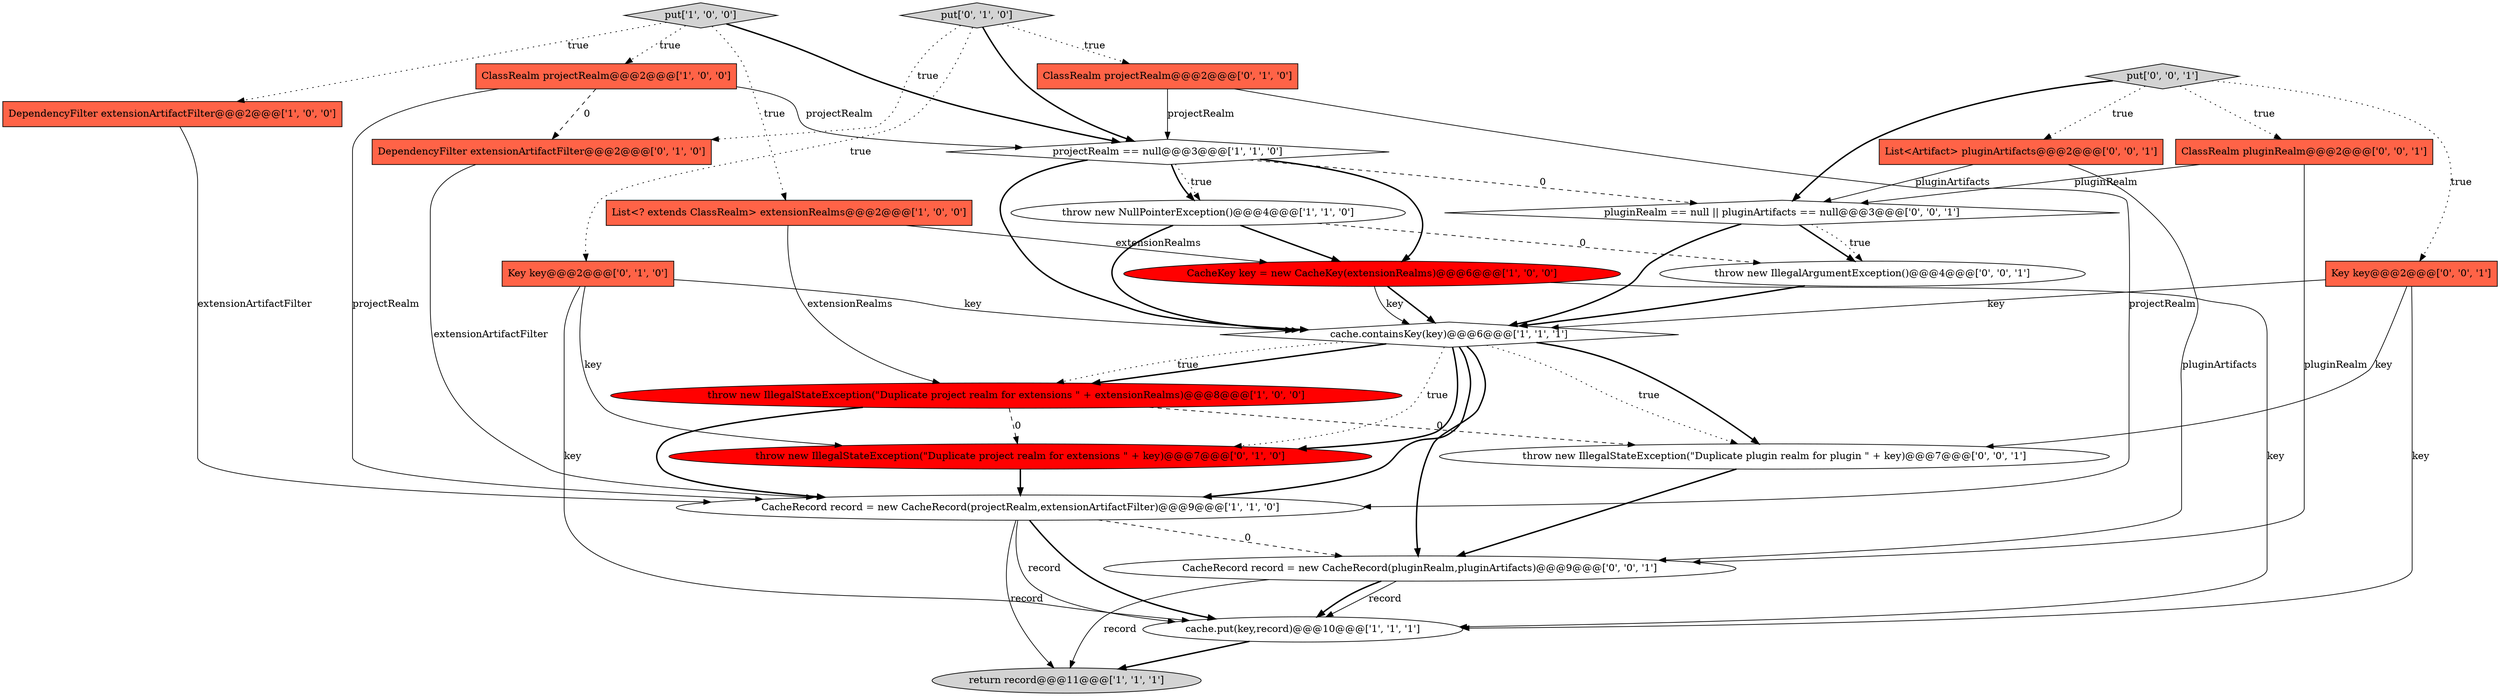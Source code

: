 digraph {
18 [style = filled, label = "pluginRealm == null || pluginArtifacts == null@@@3@@@['0', '0', '1']", fillcolor = white, shape = diamond image = "AAA0AAABBB3BBB"];
19 [style = filled, label = "Key key@@@2@@@['0', '0', '1']", fillcolor = tomato, shape = box image = "AAA0AAABBB3BBB"];
8 [style = filled, label = "CacheRecord record = new CacheRecord(projectRealm,extensionArtifactFilter)@@@9@@@['1', '1', '0']", fillcolor = white, shape = ellipse image = "AAA0AAABBB1BBB"];
4 [style = filled, label = "List<? extends ClassRealm> extensionRealms@@@2@@@['1', '0', '0']", fillcolor = tomato, shape = box image = "AAA0AAABBB1BBB"];
10 [style = filled, label = "return record@@@11@@@['1', '1', '1']", fillcolor = lightgray, shape = ellipse image = "AAA0AAABBB1BBB"];
3 [style = filled, label = "put['1', '0', '0']", fillcolor = lightgray, shape = diamond image = "AAA0AAABBB1BBB"];
2 [style = filled, label = "throw new IllegalStateException(\"Duplicate project realm for extensions \" + extensionRealms)@@@8@@@['1', '0', '0']", fillcolor = red, shape = ellipse image = "AAA1AAABBB1BBB"];
9 [style = filled, label = "cache.containsKey(key)@@@6@@@['1', '1', '1']", fillcolor = white, shape = diamond image = "AAA0AAABBB1BBB"];
7 [style = filled, label = "throw new NullPointerException()@@@4@@@['1', '1', '0']", fillcolor = white, shape = ellipse image = "AAA0AAABBB1BBB"];
20 [style = filled, label = "CacheRecord record = new CacheRecord(pluginRealm,pluginArtifacts)@@@9@@@['0', '0', '1']", fillcolor = white, shape = ellipse image = "AAA0AAABBB3BBB"];
14 [style = filled, label = "DependencyFilter extensionArtifactFilter@@@2@@@['0', '1', '0']", fillcolor = tomato, shape = box image = "AAA1AAABBB2BBB"];
24 [style = filled, label = "throw new IllegalArgumentException()@@@4@@@['0', '0', '1']", fillcolor = white, shape = ellipse image = "AAA0AAABBB3BBB"];
16 [style = filled, label = "throw new IllegalStateException(\"Duplicate project realm for extensions \" + key)@@@7@@@['0', '1', '0']", fillcolor = red, shape = ellipse image = "AAA1AAABBB2BBB"];
5 [style = filled, label = "cache.put(key,record)@@@10@@@['1', '1', '1']", fillcolor = white, shape = ellipse image = "AAA0AAABBB1BBB"];
12 [style = filled, label = "ClassRealm projectRealm@@@2@@@['0', '1', '0']", fillcolor = tomato, shape = box image = "AAA0AAABBB2BBB"];
0 [style = filled, label = "CacheKey key = new CacheKey(extensionRealms)@@@6@@@['1', '0', '0']", fillcolor = red, shape = ellipse image = "AAA1AAABBB1BBB"];
21 [style = filled, label = "put['0', '0', '1']", fillcolor = lightgray, shape = diamond image = "AAA0AAABBB3BBB"];
13 [style = filled, label = "Key key@@@2@@@['0', '1', '0']", fillcolor = tomato, shape = box image = "AAA0AAABBB2BBB"];
11 [style = filled, label = "projectRealm == null@@@3@@@['1', '1', '0']", fillcolor = white, shape = diamond image = "AAA0AAABBB1BBB"];
15 [style = filled, label = "put['0', '1', '0']", fillcolor = lightgray, shape = diamond image = "AAA0AAABBB2BBB"];
23 [style = filled, label = "List<Artifact> pluginArtifacts@@@2@@@['0', '0', '1']", fillcolor = tomato, shape = box image = "AAA0AAABBB3BBB"];
1 [style = filled, label = "DependencyFilter extensionArtifactFilter@@@2@@@['1', '0', '0']", fillcolor = tomato, shape = box image = "AAA0AAABBB1BBB"];
22 [style = filled, label = "throw new IllegalStateException(\"Duplicate plugin realm for plugin \" + key)@@@7@@@['0', '0', '1']", fillcolor = white, shape = ellipse image = "AAA0AAABBB3BBB"];
6 [style = filled, label = "ClassRealm projectRealm@@@2@@@['1', '0', '0']", fillcolor = tomato, shape = box image = "AAA1AAABBB1BBB"];
17 [style = filled, label = "ClassRealm pluginRealm@@@2@@@['0', '0', '1']", fillcolor = tomato, shape = box image = "AAA0AAABBB3BBB"];
9->22 [style = bold, label=""];
4->0 [style = solid, label="extensionRealms"];
11->7 [style = dotted, label="true"];
5->10 [style = bold, label=""];
8->10 [style = solid, label="record"];
0->9 [style = bold, label=""];
18->24 [style = bold, label=""];
6->11 [style = solid, label="projectRealm"];
20->5 [style = solid, label="record"];
16->8 [style = bold, label=""];
9->2 [style = bold, label=""];
24->9 [style = bold, label=""];
18->24 [style = dotted, label="true"];
8->20 [style = dashed, label="0"];
3->11 [style = bold, label=""];
13->5 [style = solid, label="key"];
3->4 [style = dotted, label="true"];
9->20 [style = bold, label=""];
7->0 [style = bold, label=""];
21->17 [style = dotted, label="true"];
13->9 [style = solid, label="key"];
19->9 [style = solid, label="key"];
14->8 [style = solid, label="extensionArtifactFilter"];
3->6 [style = dotted, label="true"];
15->14 [style = dotted, label="true"];
9->8 [style = bold, label=""];
11->9 [style = bold, label=""];
6->14 [style = dashed, label="0"];
20->10 [style = solid, label="record"];
13->16 [style = solid, label="key"];
9->16 [style = bold, label=""];
21->18 [style = bold, label=""];
15->13 [style = dotted, label="true"];
20->5 [style = bold, label=""];
19->5 [style = solid, label="key"];
0->9 [style = solid, label="key"];
7->9 [style = bold, label=""];
11->0 [style = bold, label=""];
11->18 [style = dashed, label="0"];
15->11 [style = bold, label=""];
8->5 [style = bold, label=""];
22->20 [style = bold, label=""];
7->24 [style = dashed, label="0"];
8->5 [style = solid, label="record"];
21->23 [style = dotted, label="true"];
9->2 [style = dotted, label="true"];
2->16 [style = dashed, label="0"];
0->5 [style = solid, label="key"];
17->20 [style = solid, label="pluginRealm"];
23->18 [style = solid, label="pluginArtifacts"];
21->19 [style = dotted, label="true"];
11->7 [style = bold, label=""];
18->9 [style = bold, label=""];
23->20 [style = solid, label="pluginArtifacts"];
15->12 [style = dotted, label="true"];
1->8 [style = solid, label="extensionArtifactFilter"];
6->8 [style = solid, label="projectRealm"];
9->16 [style = dotted, label="true"];
17->18 [style = solid, label="pluginRealm"];
9->22 [style = dotted, label="true"];
4->2 [style = solid, label="extensionRealms"];
2->22 [style = dashed, label="0"];
3->1 [style = dotted, label="true"];
2->8 [style = bold, label=""];
19->22 [style = solid, label="key"];
12->11 [style = solid, label="projectRealm"];
12->8 [style = solid, label="projectRealm"];
}
